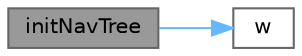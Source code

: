 digraph "initNavTree"
{
 // INTERACTIVE_SVG=YES
 // LATEX_PDF_SIZE
  bgcolor="transparent";
  edge [fontname=Helvetica,fontsize=10,labelfontname=Helvetica,labelfontsize=10];
  node [fontname=Helvetica,fontsize=10,shape=box,height=0.2,width=0.4];
  rankdir="LR";
  Node1 [id="Node000001",label="initNavTree",height=0.2,width=0.4,color="gray40", fillcolor="grey60", style="filled", fontcolor="black",tooltip=" "];
  Node1 -> Node2 [id="edge1_Node000001_Node000002",color="steelblue1",style="solid",tooltip=" "];
  Node2 [id="Node000002",label="w",height=0.2,width=0.4,color="grey40", fillcolor="white", style="filled",URL="$dd/d32/a00041_a37d3078cde95571b2844144f79fa46d4.html#a37d3078cde95571b2844144f79fa46d4",tooltip=" "];
}
